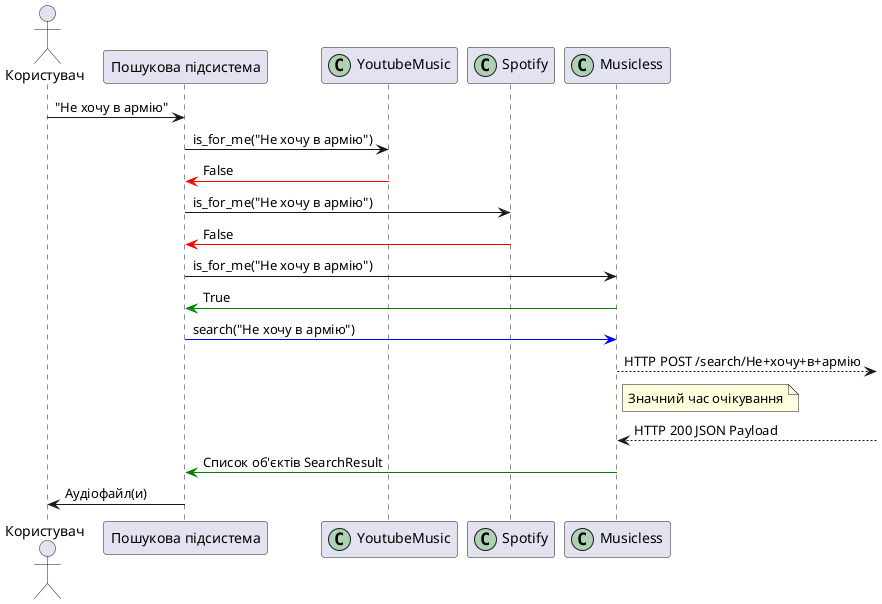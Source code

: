 @startuml

actor "Користувач" as user
participant "Пошукова підсистема" as Search
participant YoutubeMusic <<(C,#ADD1B2)>>
participant Spotify <<(C,#ADD1B2)>>
participant Musicless <<(C,#ADD1B2)>>
'database MusiclessAPI


user -> Search : "Не хочу в армію"

Search -> YoutubeMusic: is_for_me("Не хочу в армію")
Search <[#red]- YoutubeMusic: False

Search -> Spotify: is_for_me("Не хочу в армію")
Search <[#red]- Spotify: False

Search -> Musicless: is_for_me("Не хочу в армію")
Search <[#green]- Musicless: True


Search -[#blue]> Musicless: search("Не хочу в армію")

Musicless -->]: HTTP POST /search/Не+хочу+в+армію
note right of Musicless: Значний час очікування
Musicless <--] : HTTP 200 JSON Payload

Search <[#green]- Musicless: Список об'єктів SearchResult
user <- Search : Аудіофайл(и)

@enduml